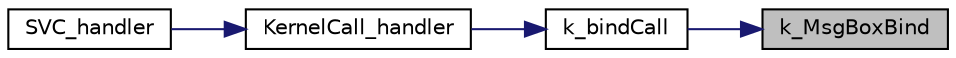 digraph "k_MsgBoxBind"
{
 // LATEX_PDF_SIZE
  edge [fontname="Helvetica",fontsize="10",labelfontname="Helvetica",labelfontsize="10"];
  node [fontname="Helvetica",fontsize="10",shape=record];
  rankdir="RL";
  Node1 [label="k_MsgBoxBind",height=0.2,width=0.4,color="black", fillcolor="grey75", style="filled", fontcolor="black",tooltip="Binds a message box to a process."];
  Node1 -> Node2 [dir="back",color="midnightblue",fontsize="10",style="solid",fontname="Helvetica"];
  Node2 [label="k_bindCall",height=0.2,width=0.4,color="black", fillcolor="white", style="filled",URL="$k__handlers_8h.html#adf47b77fffe9facad2fdacefe28a2991",tooltip="Performs all operations required for binding a message box to running process."];
  Node2 -> Node3 [dir="back",color="midnightblue",fontsize="10",style="solid",fontname="Helvetica"];
  Node3 [label="KernelCall_handler",height=0.2,width=0.4,color="black", fillcolor="white", style="filled",URL="$k__handlers_8h.html#a53c69e53135737e747747a3a6eb8dd69",tooltip="Kernel Call Handler function."];
  Node3 -> Node4 [dir="back",color="midnightblue",fontsize="10",style="solid",fontname="Helvetica"];
  Node4 [label="SVC_handler",height=0.2,width=0.4,color="black", fillcolor="white", style="filled",URL="$k__handlers_8c.html#a5703d8fe19774bd873f7d7db5cd60242",tooltip="Supervisor Call trap handler."];
}
